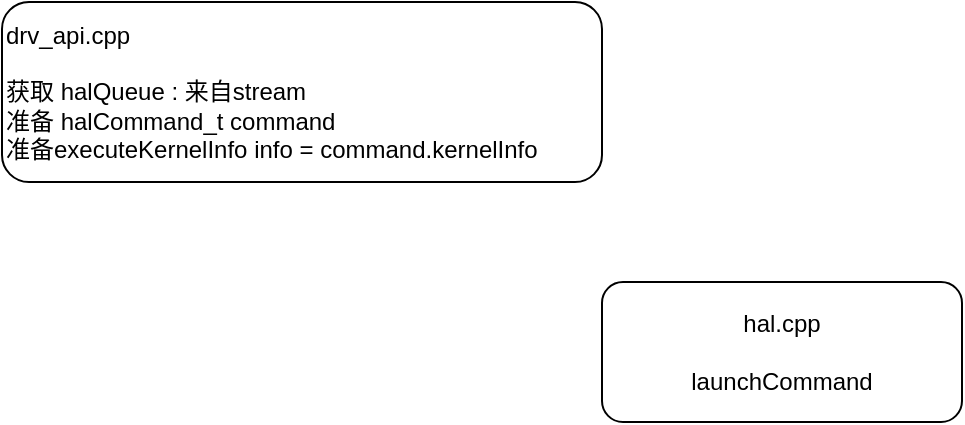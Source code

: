 <mxfile version="24.9.1">
  <diagram name="Page-1" id="9GhINJhexpfvpIPdTT9F">
    <mxGraphModel dx="1892" dy="661" grid="1" gridSize="10" guides="1" tooltips="1" connect="1" arrows="1" fold="1" page="1" pageScale="1" pageWidth="850" pageHeight="1100" math="0" shadow="0">
      <root>
        <mxCell id="0" />
        <mxCell id="1" parent="0" />
        <mxCell id="-2Uq6EaCfHkO4JYl11UL-1" value="drv_api.cpp&lt;div&gt;&lt;br&gt;&lt;/div&gt;&lt;div&gt;获取 halQueue : 来自stream&lt;/div&gt;&lt;div&gt;准备 halCommand_t command&lt;/div&gt;&lt;div&gt;准备executeKernelInfo info = command.kernelInfo&lt;br&gt;&lt;/div&gt;" style="rounded=1;whiteSpace=wrap;html=1;align=left;" vertex="1" parent="1">
          <mxGeometry x="-80" y="50" width="300" height="90" as="geometry" />
        </mxCell>
        <mxCell id="-2Uq6EaCfHkO4JYl11UL-2" value="&lt;div&gt;hal.cpp&lt;/div&gt;&lt;div&gt;&lt;br&gt;&lt;/div&gt;&lt;div&gt;launchCommand&lt;/div&gt;" style="rounded=1;whiteSpace=wrap;html=1;" vertex="1" parent="1">
          <mxGeometry x="220" y="190" width="180" height="70" as="geometry" />
        </mxCell>
      </root>
    </mxGraphModel>
  </diagram>
</mxfile>
